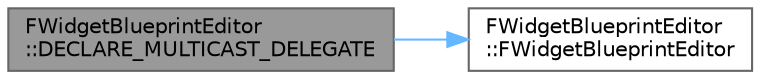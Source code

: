 digraph "FWidgetBlueprintEditor::DECLARE_MULTICAST_DELEGATE"
{
 // INTERACTIVE_SVG=YES
 // LATEX_PDF_SIZE
  bgcolor="transparent";
  edge [fontname=Helvetica,fontsize=10,labelfontname=Helvetica,labelfontsize=10];
  node [fontname=Helvetica,fontsize=10,shape=box,height=0.2,width=0.4];
  rankdir="LR";
  Node1 [id="Node000001",label="FWidgetBlueprintEditor\l::DECLARE_MULTICAST_DELEGATE",height=0.2,width=0.4,color="gray40", fillcolor="grey60", style="filled", fontcolor="black",tooltip="Called after the widget preview has been updated."];
  Node1 -> Node2 [id="edge1_Node000001_Node000002",color="steelblue1",style="solid",tooltip=" "];
  Node2 [id="Node000002",label="FWidgetBlueprintEditor\l::FWidgetBlueprintEditor",height=0.2,width=0.4,color="grey40", fillcolor="white", style="filled",URL="$d6/de0/classFWidgetBlueprintEditor.html#a2d2d6c656ab8b4f4204854d4bff0c504",tooltip=" "];
}
